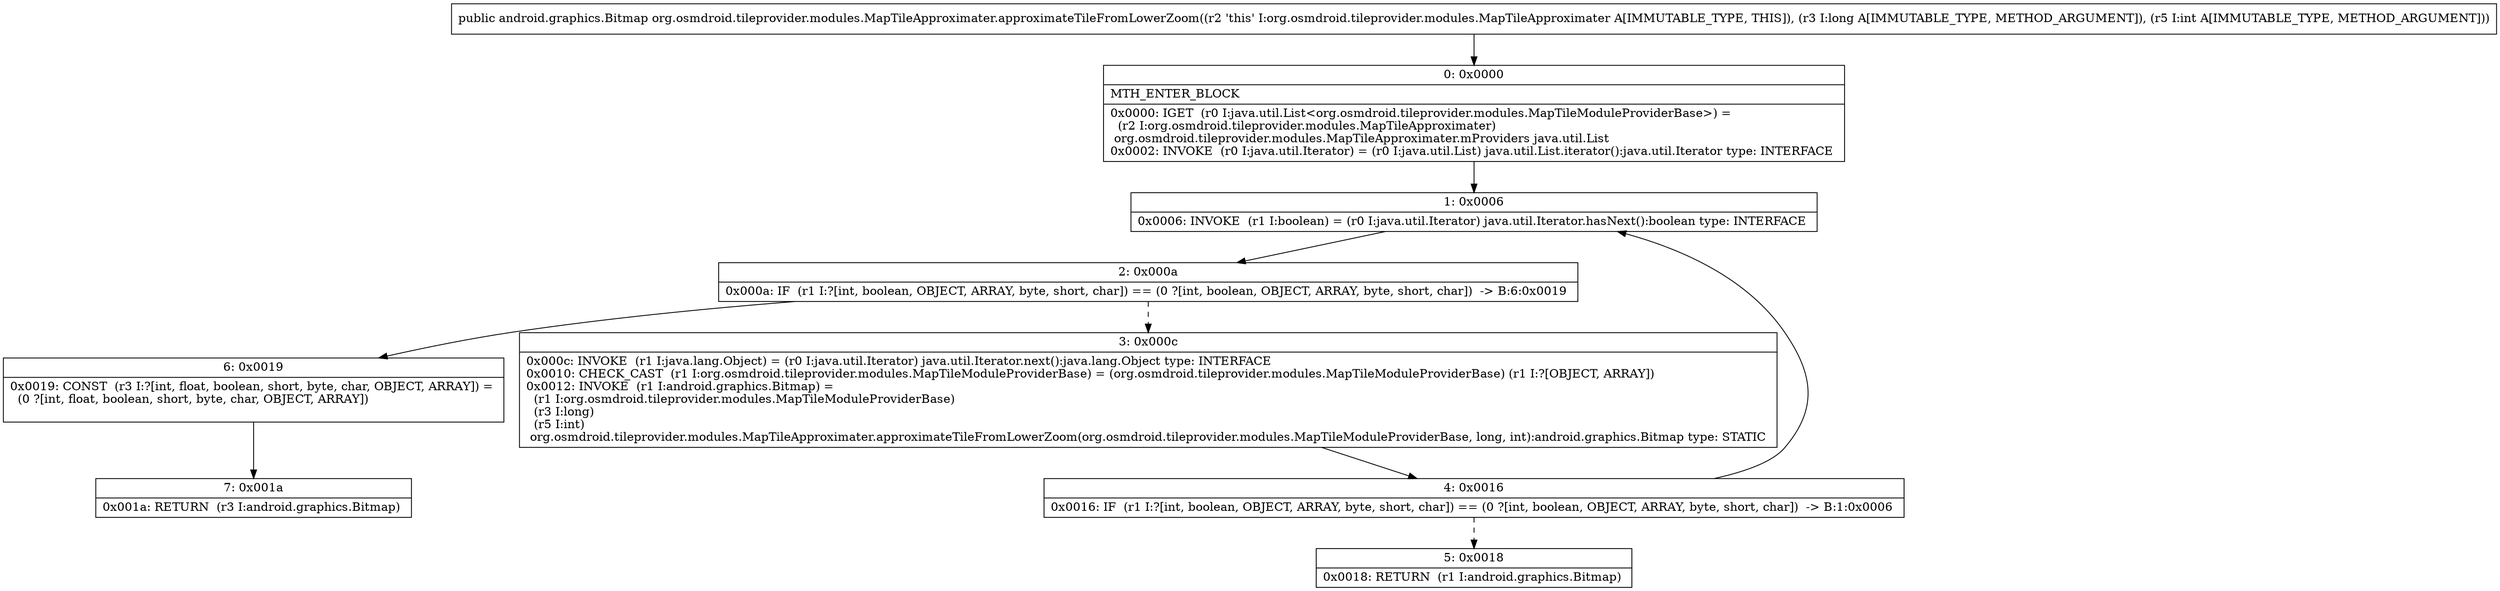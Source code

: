 digraph "CFG fororg.osmdroid.tileprovider.modules.MapTileApproximater.approximateTileFromLowerZoom(JI)Landroid\/graphics\/Bitmap;" {
Node_0 [shape=record,label="{0\:\ 0x0000|MTH_ENTER_BLOCK\l|0x0000: IGET  (r0 I:java.util.List\<org.osmdroid.tileprovider.modules.MapTileModuleProviderBase\>) = \l  (r2 I:org.osmdroid.tileprovider.modules.MapTileApproximater)\l org.osmdroid.tileprovider.modules.MapTileApproximater.mProviders java.util.List \l0x0002: INVOKE  (r0 I:java.util.Iterator) = (r0 I:java.util.List) java.util.List.iterator():java.util.Iterator type: INTERFACE \l}"];
Node_1 [shape=record,label="{1\:\ 0x0006|0x0006: INVOKE  (r1 I:boolean) = (r0 I:java.util.Iterator) java.util.Iterator.hasNext():boolean type: INTERFACE \l}"];
Node_2 [shape=record,label="{2\:\ 0x000a|0x000a: IF  (r1 I:?[int, boolean, OBJECT, ARRAY, byte, short, char]) == (0 ?[int, boolean, OBJECT, ARRAY, byte, short, char])  \-\> B:6:0x0019 \l}"];
Node_3 [shape=record,label="{3\:\ 0x000c|0x000c: INVOKE  (r1 I:java.lang.Object) = (r0 I:java.util.Iterator) java.util.Iterator.next():java.lang.Object type: INTERFACE \l0x0010: CHECK_CAST  (r1 I:org.osmdroid.tileprovider.modules.MapTileModuleProviderBase) = (org.osmdroid.tileprovider.modules.MapTileModuleProviderBase) (r1 I:?[OBJECT, ARRAY]) \l0x0012: INVOKE  (r1 I:android.graphics.Bitmap) = \l  (r1 I:org.osmdroid.tileprovider.modules.MapTileModuleProviderBase)\l  (r3 I:long)\l  (r5 I:int)\l org.osmdroid.tileprovider.modules.MapTileApproximater.approximateTileFromLowerZoom(org.osmdroid.tileprovider.modules.MapTileModuleProviderBase, long, int):android.graphics.Bitmap type: STATIC \l}"];
Node_4 [shape=record,label="{4\:\ 0x0016|0x0016: IF  (r1 I:?[int, boolean, OBJECT, ARRAY, byte, short, char]) == (0 ?[int, boolean, OBJECT, ARRAY, byte, short, char])  \-\> B:1:0x0006 \l}"];
Node_5 [shape=record,label="{5\:\ 0x0018|0x0018: RETURN  (r1 I:android.graphics.Bitmap) \l}"];
Node_6 [shape=record,label="{6\:\ 0x0019|0x0019: CONST  (r3 I:?[int, float, boolean, short, byte, char, OBJECT, ARRAY]) = \l  (0 ?[int, float, boolean, short, byte, char, OBJECT, ARRAY])\l \l}"];
Node_7 [shape=record,label="{7\:\ 0x001a|0x001a: RETURN  (r3 I:android.graphics.Bitmap) \l}"];
MethodNode[shape=record,label="{public android.graphics.Bitmap org.osmdroid.tileprovider.modules.MapTileApproximater.approximateTileFromLowerZoom((r2 'this' I:org.osmdroid.tileprovider.modules.MapTileApproximater A[IMMUTABLE_TYPE, THIS]), (r3 I:long A[IMMUTABLE_TYPE, METHOD_ARGUMENT]), (r5 I:int A[IMMUTABLE_TYPE, METHOD_ARGUMENT])) }"];
MethodNode -> Node_0;
Node_0 -> Node_1;
Node_1 -> Node_2;
Node_2 -> Node_3[style=dashed];
Node_2 -> Node_6;
Node_3 -> Node_4;
Node_4 -> Node_1;
Node_4 -> Node_5[style=dashed];
Node_6 -> Node_7;
}

